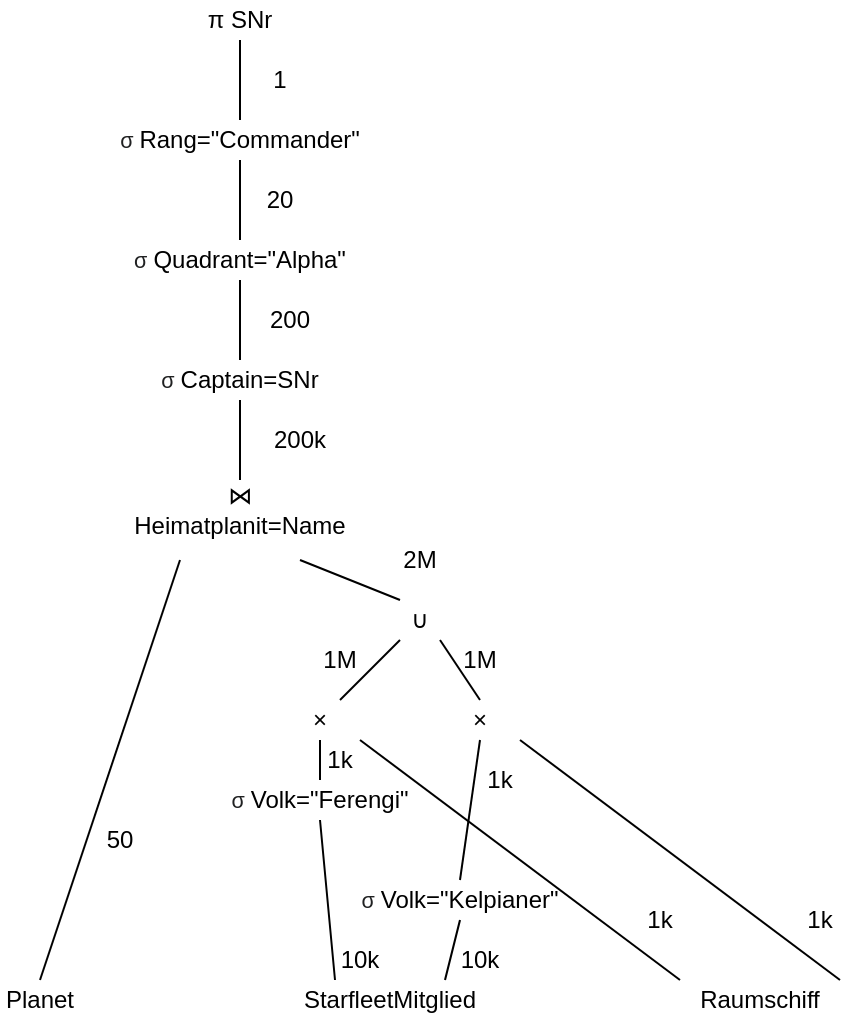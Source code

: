 <mxfile version="14.2.3" type="device"><diagram id="GgILKIumvXI2fIfr8r4K" name="Page-1"><mxGraphModel dx="1421" dy="1312" grid="1" gridSize="10" guides="1" tooltips="1" connect="1" arrows="1" fold="1" page="1" pageScale="1" pageWidth="600" pageHeight="600" math="0" shadow="0"><root><mxCell id="0"/><mxCell id="1" parent="0"/><mxCell id="zwmZAiD5Avh7yJ85aSRo-1" value="π SNr" style="text;html=1;strokeColor=none;fillColor=none;align=center;verticalAlign=middle;whiteSpace=wrap;rounded=0;fontFamily=Helvetica;" vertex="1" parent="1"><mxGeometry x="200" y="10" width="40" height="20" as="geometry"/></mxCell><mxCell id="zwmZAiD5Avh7yJ85aSRo-2" value="" style="endArrow=none;html=1;entryX=0.5;entryY=1;entryDx=0;entryDy=0;fontFamily=Helvetica;" edge="1" parent="1" target="zwmZAiD5Avh7yJ85aSRo-1"><mxGeometry width="50" height="50" relative="1" as="geometry"><mxPoint x="220" y="70" as="sourcePoint"/><mxPoint x="450" y="570" as="targetPoint"/></mxGeometry></mxCell><mxCell id="zwmZAiD5Avh7yJ85aSRo-3" value="1" style="text;html=1;strokeColor=none;fillColor=none;align=center;verticalAlign=middle;whiteSpace=wrap;rounded=0;fontFamily=Helvetica;" vertex="1" parent="1"><mxGeometry x="230" y="40" width="20" height="20" as="geometry"/></mxCell><mxCell id="zwmZAiD5Avh7yJ85aSRo-4" value="&lt;span style=&quot;color: rgb(32, 33, 34); font-size: 10.78px; text-align: left;&quot;&gt;σ&amp;nbsp;&lt;/span&gt;Rang=&quot;Commander&quot;" style="text;html=1;strokeColor=none;fillColor=none;align=center;verticalAlign=middle;whiteSpace=wrap;rounded=0;fontFamily=Helvetica;" vertex="1" parent="1"><mxGeometry x="160" y="70" width="120" height="20" as="geometry"/></mxCell><mxCell id="zwmZAiD5Avh7yJ85aSRo-6" value="" style="endArrow=none;html=1;entryX=0.5;entryY=1;entryDx=0;entryDy=0;fontFamily=Helvetica;" edge="1" parent="1"><mxGeometry width="50" height="50" relative="1" as="geometry"><mxPoint x="220" y="130" as="sourcePoint"/><mxPoint x="220" y="90" as="targetPoint"/></mxGeometry></mxCell><mxCell id="zwmZAiD5Avh7yJ85aSRo-7" value="20" style="text;html=1;strokeColor=none;fillColor=none;align=center;verticalAlign=middle;whiteSpace=wrap;rounded=0;fontFamily=Helvetica;" vertex="1" parent="1"><mxGeometry x="230" y="100" width="20" height="20" as="geometry"/></mxCell><mxCell id="zwmZAiD5Avh7yJ85aSRo-8" value="&lt;span style=&quot;color: rgb(32, 33, 34); font-size: 10.78px; text-align: left;&quot;&gt;σ&amp;nbsp;&lt;/span&gt;Quadrant=&quot;Alpha&quot;" style="text;html=1;strokeColor=none;fillColor=none;align=center;verticalAlign=middle;whiteSpace=wrap;rounded=0;fontFamily=Helvetica;" vertex="1" parent="1"><mxGeometry x="160" y="130" width="120" height="20" as="geometry"/></mxCell><mxCell id="zwmZAiD5Avh7yJ85aSRo-9" value="" style="endArrow=none;html=1;entryX=0.5;entryY=1;entryDx=0;entryDy=0;fontFamily=Helvetica;" edge="1" parent="1"><mxGeometry width="50" height="50" relative="1" as="geometry"><mxPoint x="220" y="190" as="sourcePoint"/><mxPoint x="220" y="150" as="targetPoint"/></mxGeometry></mxCell><mxCell id="zwmZAiD5Avh7yJ85aSRo-10" value="200" style="text;html=1;strokeColor=none;fillColor=none;align=center;verticalAlign=middle;whiteSpace=wrap;rounded=0;fontFamily=Helvetica;" vertex="1" parent="1"><mxGeometry x="230" y="160" width="30" height="20" as="geometry"/></mxCell><mxCell id="zwmZAiD5Avh7yJ85aSRo-11" value="&lt;span style=&quot;color: rgb(32, 33, 34); font-size: 10.78px; text-align: left;&quot;&gt;σ&amp;nbsp;&lt;/span&gt;Captain=SNr" style="text;html=1;strokeColor=none;fillColor=none;align=center;verticalAlign=middle;whiteSpace=wrap;rounded=0;fontFamily=Helvetica;" vertex="1" parent="1"><mxGeometry x="160" y="190" width="120" height="20" as="geometry"/></mxCell><mxCell id="zwmZAiD5Avh7yJ85aSRo-12" value="" style="endArrow=none;html=1;entryX=0.5;entryY=1;entryDx=0;entryDy=0;fontFamily=Helvetica;" edge="1" parent="1"><mxGeometry width="50" height="50" relative="1" as="geometry"><mxPoint x="220" y="250" as="sourcePoint"/><mxPoint x="220" y="210" as="targetPoint"/></mxGeometry></mxCell><mxCell id="zwmZAiD5Avh7yJ85aSRo-13" value="200k" style="text;html=1;strokeColor=none;fillColor=none;align=center;verticalAlign=middle;whiteSpace=wrap;rounded=0;fontFamily=Helvetica;" vertex="1" parent="1"><mxGeometry x="230" y="220" width="40" height="20" as="geometry"/></mxCell><mxCell id="zwmZAiD5Avh7yJ85aSRo-14" value="&lt;div&gt;&lt;font style=&quot;font-size: 12px&quot;&gt;&lt;span style=&quot;background-color: rgb(255 , 255 , 255)&quot;&gt;⋈&lt;br&gt;Heimatplanit=Name&lt;/span&gt;&lt;/font&gt;&lt;/div&gt;" style="text;html=1;strokeColor=none;fillColor=none;align=center;verticalAlign=middle;whiteSpace=wrap;rounded=0;fontFamily=Helvetica;" vertex="1" parent="1"><mxGeometry x="160" y="240" width="120" height="50" as="geometry"/></mxCell><mxCell id="zwmZAiD5Avh7yJ85aSRo-15" value="" style="endArrow=none;html=1;fontFamily=Helvetica;fontColor=#000000;entryX=0.75;entryY=1;entryDx=0;entryDy=0;" edge="1" parent="1" target="zwmZAiD5Avh7yJ85aSRo-14"><mxGeometry width="50" height="50" relative="1" as="geometry"><mxPoint x="300" y="310" as="sourcePoint"/><mxPoint x="330" y="330" as="targetPoint"/></mxGeometry></mxCell><mxCell id="zwmZAiD5Avh7yJ85aSRo-16" value="∪" style="text;html=1;strokeColor=none;fillColor=none;align=center;verticalAlign=middle;whiteSpace=wrap;rounded=0;fontFamily=Helvetica;fontColor=#000000;" vertex="1" parent="1"><mxGeometry x="290" y="310" width="40" height="20" as="geometry"/></mxCell><mxCell id="zwmZAiD5Avh7yJ85aSRo-17" value="2M" style="text;html=1;strokeColor=none;fillColor=none;align=center;verticalAlign=middle;whiteSpace=wrap;rounded=0;fontFamily=Helvetica;" vertex="1" parent="1"><mxGeometry x="290" y="280" width="40" height="20" as="geometry"/></mxCell><mxCell id="zwmZAiD5Avh7yJ85aSRo-18" value="" style="endArrow=none;html=1;fontFamily=Helvetica;fontColor=#000000;" edge="1" parent="1"><mxGeometry width="50" height="50" relative="1" as="geometry"><mxPoint x="270" y="360" as="sourcePoint"/><mxPoint x="300" y="330" as="targetPoint"/></mxGeometry></mxCell><mxCell id="zwmZAiD5Avh7yJ85aSRo-19" value="1M" style="text;html=1;strokeColor=none;fillColor=none;align=center;verticalAlign=middle;whiteSpace=wrap;rounded=0;fontFamily=Helvetica;" vertex="1" parent="1"><mxGeometry x="250" y="330" width="40" height="20" as="geometry"/></mxCell><mxCell id="zwmZAiD5Avh7yJ85aSRo-20" value="" style="endArrow=none;html=1;fontFamily=Helvetica;fontColor=#000000;entryX=0.75;entryY=1;entryDx=0;entryDy=0;" edge="1" parent="1" target="zwmZAiD5Avh7yJ85aSRo-16"><mxGeometry width="50" height="50" relative="1" as="geometry"><mxPoint x="340" y="360" as="sourcePoint"/><mxPoint x="370" y="330" as="targetPoint"/></mxGeometry></mxCell><mxCell id="zwmZAiD5Avh7yJ85aSRo-21" value="1M" style="text;html=1;strokeColor=none;fillColor=none;align=center;verticalAlign=middle;whiteSpace=wrap;rounded=0;fontFamily=Helvetica;" vertex="1" parent="1"><mxGeometry x="320" y="330" width="40" height="20" as="geometry"/></mxCell><mxCell id="zwmZAiD5Avh7yJ85aSRo-22" value="×" style="text;html=1;strokeColor=none;fillColor=none;align=center;verticalAlign=middle;whiteSpace=wrap;rounded=0;fontFamily=Helvetica;fontColor=#000000;" vertex="1" parent="1"><mxGeometry x="240" y="360" width="40" height="20" as="geometry"/></mxCell><mxCell id="zwmZAiD5Avh7yJ85aSRo-23" value="×" style="text;html=1;strokeColor=none;fillColor=none;align=center;verticalAlign=middle;whiteSpace=wrap;rounded=0;fontFamily=Helvetica;fontColor=#000000;" vertex="1" parent="1"><mxGeometry x="320" y="360" width="40" height="20" as="geometry"/></mxCell><mxCell id="zwmZAiD5Avh7yJ85aSRo-24" value="" style="endArrow=none;html=1;fontFamily=Helvetica;fontColor=#000000;" edge="1" parent="1"><mxGeometry width="50" height="50" relative="1" as="geometry"><mxPoint x="260" y="400" as="sourcePoint"/><mxPoint x="260" y="380" as="targetPoint"/></mxGeometry></mxCell><mxCell id="zwmZAiD5Avh7yJ85aSRo-25" value="&lt;span style=&quot;color: rgb(32 , 33 , 34) ; font-size: 10.78px ; text-align: left&quot;&gt;σ&amp;nbsp;&lt;/span&gt;Volk=&quot;Ferengi&quot;" style="text;html=1;strokeColor=none;fillColor=none;align=center;verticalAlign=middle;whiteSpace=wrap;rounded=0;fontFamily=Helvetica;" vertex="1" parent="1"><mxGeometry x="210" y="400" width="100" height="20" as="geometry"/></mxCell><mxCell id="zwmZAiD5Avh7yJ85aSRo-26" value="&lt;span style=&quot;color: rgb(32 , 33 , 34) ; font-size: 10.78px ; text-align: left&quot;&gt;σ&amp;nbsp;&lt;/span&gt;Volk=&quot;Kelpianer&quot;" style="text;html=1;strokeColor=none;fillColor=none;align=center;verticalAlign=middle;whiteSpace=wrap;rounded=0;fontFamily=Helvetica;" vertex="1" parent="1"><mxGeometry x="280" y="450" width="100" height="20" as="geometry"/></mxCell><mxCell id="zwmZAiD5Avh7yJ85aSRo-27" value="" style="endArrow=none;html=1;fontFamily=Helvetica;fontColor=#000000;exitX=0.5;exitY=0;exitDx=0;exitDy=0;" edge="1" parent="1" source="zwmZAiD5Avh7yJ85aSRo-26"><mxGeometry width="50" height="50" relative="1" as="geometry"><mxPoint x="290" y="430" as="sourcePoint"/><mxPoint x="340" y="380" as="targetPoint"/></mxGeometry></mxCell><mxCell id="zwmZAiD5Avh7yJ85aSRo-28" value="StarfleetMitglied" style="text;html=1;strokeColor=none;fillColor=none;align=center;verticalAlign=middle;whiteSpace=wrap;rounded=0;fontFamily=Helvetica;fontColor=#000000;" vertex="1" parent="1"><mxGeometry x="240" y="500" width="110" height="20" as="geometry"/></mxCell><mxCell id="zwmZAiD5Avh7yJ85aSRo-29" value="" style="endArrow=none;html=1;fontFamily=Helvetica;fontColor=#000000;exitX=0.25;exitY=0;exitDx=0;exitDy=0;" edge="1" parent="1" source="zwmZAiD5Avh7yJ85aSRo-28"><mxGeometry width="50" height="50" relative="1" as="geometry"><mxPoint x="210" y="470" as="sourcePoint"/><mxPoint x="260" y="420" as="targetPoint"/></mxGeometry></mxCell><mxCell id="zwmZAiD5Avh7yJ85aSRo-30" value="" style="endArrow=none;html=1;fontFamily=Helvetica;fontColor=#000000;exitX=0.75;exitY=0;exitDx=0;exitDy=0;entryX=0.5;entryY=1;entryDx=0;entryDy=0;" edge="1" parent="1" source="zwmZAiD5Avh7yJ85aSRo-28" target="zwmZAiD5Avh7yJ85aSRo-26"><mxGeometry width="50" height="50" relative="1" as="geometry"><mxPoint x="300" y="500" as="sourcePoint"/><mxPoint x="350" y="450" as="targetPoint"/></mxGeometry></mxCell><mxCell id="zwmZAiD5Avh7yJ85aSRo-31" value="Raumschiff" style="text;html=1;strokeColor=none;fillColor=none;align=center;verticalAlign=middle;whiteSpace=wrap;rounded=0;fontFamily=Helvetica;fontColor=#000000;" vertex="1" parent="1"><mxGeometry x="440" y="500" width="80" height="20" as="geometry"/></mxCell><mxCell id="zwmZAiD5Avh7yJ85aSRo-32" value="" style="endArrow=none;html=1;fontFamily=Helvetica;fontColor=#000000;exitX=1;exitY=1;exitDx=0;exitDy=0;entryX=0;entryY=0;entryDx=0;entryDy=0;" edge="1" parent="1" source="zwmZAiD5Avh7yJ85aSRo-22" target="zwmZAiD5Avh7yJ85aSRo-31"><mxGeometry width="50" height="50" relative="1" as="geometry"><mxPoint x="280" y="380" as="sourcePoint"/><mxPoint x="330" y="330" as="targetPoint"/></mxGeometry></mxCell><mxCell id="zwmZAiD5Avh7yJ85aSRo-33" value="" style="endArrow=none;html=1;fontFamily=Helvetica;fontColor=#000000;entryX=1;entryY=0;entryDx=0;entryDy=0;exitX=1;exitY=1;exitDx=0;exitDy=0;" edge="1" parent="1" source="zwmZAiD5Avh7yJ85aSRo-23" target="zwmZAiD5Avh7yJ85aSRo-31"><mxGeometry width="50" height="50" relative="1" as="geometry"><mxPoint x="360" y="400" as="sourcePoint"/><mxPoint x="520" y="500" as="targetPoint"/></mxGeometry></mxCell><mxCell id="zwmZAiD5Avh7yJ85aSRo-34" value="1k" style="text;html=1;strokeColor=none;fillColor=none;align=center;verticalAlign=middle;whiteSpace=wrap;rounded=0;fontFamily=Helvetica;" vertex="1" parent="1"><mxGeometry x="410" y="460" width="40" height="20" as="geometry"/></mxCell><mxCell id="zwmZAiD5Avh7yJ85aSRo-35" value="1k" style="text;html=1;strokeColor=none;fillColor=none;align=center;verticalAlign=middle;whiteSpace=wrap;rounded=0;fontFamily=Helvetica;" vertex="1" parent="1"><mxGeometry x="490" y="460" width="40" height="20" as="geometry"/></mxCell><mxCell id="zwmZAiD5Avh7yJ85aSRo-36" value="10k" style="text;html=1;strokeColor=none;fillColor=none;align=center;verticalAlign=middle;whiteSpace=wrap;rounded=0;fontFamily=Helvetica;" vertex="1" parent="1"><mxGeometry x="320" y="480" width="40" height="20" as="geometry"/></mxCell><mxCell id="zwmZAiD5Avh7yJ85aSRo-37" value="10k" style="text;html=1;strokeColor=none;fillColor=none;align=center;verticalAlign=middle;whiteSpace=wrap;rounded=0;fontFamily=Helvetica;" vertex="1" parent="1"><mxGeometry x="260" y="480" width="40" height="20" as="geometry"/></mxCell><mxCell id="zwmZAiD5Avh7yJ85aSRo-38" value="1k" style="text;html=1;strokeColor=none;fillColor=none;align=center;verticalAlign=middle;whiteSpace=wrap;rounded=0;fontFamily=Helvetica;" vertex="1" parent="1"><mxGeometry x="250" y="380" width="40" height="20" as="geometry"/></mxCell><mxCell id="zwmZAiD5Avh7yJ85aSRo-39" value="1k" style="text;html=1;strokeColor=none;fillColor=none;align=center;verticalAlign=middle;whiteSpace=wrap;rounded=0;fontFamily=Helvetica;" vertex="1" parent="1"><mxGeometry x="330" y="390" width="40" height="20" as="geometry"/></mxCell><mxCell id="zwmZAiD5Avh7yJ85aSRo-40" value="Planet" style="text;html=1;strokeColor=none;fillColor=none;align=center;verticalAlign=middle;whiteSpace=wrap;rounded=0;fontFamily=Helvetica;fontColor=#000000;" vertex="1" parent="1"><mxGeometry x="100" y="500" width="40" height="20" as="geometry"/></mxCell><mxCell id="zwmZAiD5Avh7yJ85aSRo-41" value="" style="endArrow=none;html=1;fontFamily=Helvetica;fontColor=#000000;entryX=0.25;entryY=1;entryDx=0;entryDy=0;" edge="1" parent="1" target="zwmZAiD5Avh7yJ85aSRo-14"><mxGeometry width="50" height="50" relative="1" as="geometry"><mxPoint x="120" y="500" as="sourcePoint"/><mxPoint x="170" y="450" as="targetPoint"/></mxGeometry></mxCell><mxCell id="zwmZAiD5Avh7yJ85aSRo-42" value="50" style="text;html=1;strokeColor=none;fillColor=none;align=center;verticalAlign=middle;whiteSpace=wrap;rounded=0;fontFamily=Helvetica;fontColor=#000000;" vertex="1" parent="1"><mxGeometry x="140" y="420" width="40" height="20" as="geometry"/></mxCell></root></mxGraphModel></diagram></mxfile>